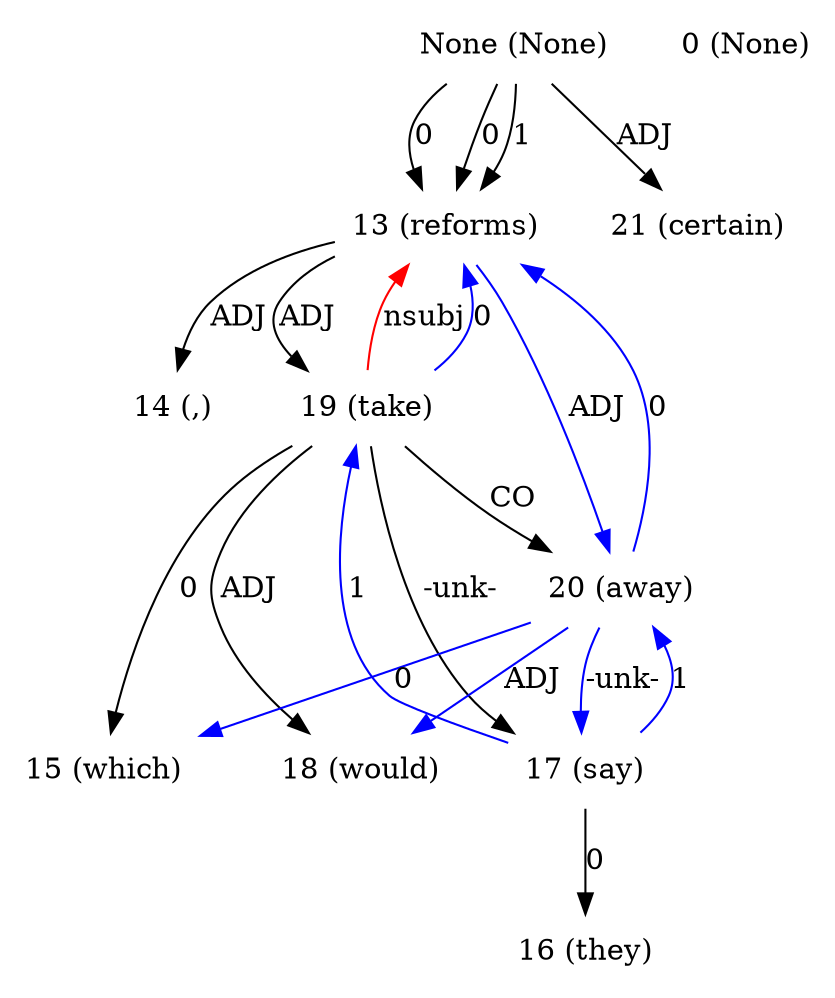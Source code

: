 digraph G{
edge [dir=forward]
node [shape=plaintext]

None [label="None (None)"]
None -> 13 [label="1"]
None [label="None (None)"]
None -> 13 [label="0"]
None [label="None (None)"]
None -> 13 [label="0"]
None [label="None (None)"]
None -> 21 [label="ADJ"]
0 [label="0 (None)"]
13 [label="13 (reforms)"]
13 -> 14 [label="ADJ"]
13 -> 19 [label="ADJ"]
13 -> 20 [label="ADJ", color="blue"]
19 -> 13 [label="nsubj", color="red"]
14 [label="14 (,)"]
15 [label="15 (which)"]
16 [label="16 (they)"]
17 [label="17 (say)"]
17 -> 19 [label="1", color="blue"]
17 -> 20 [label="1", color="blue"]
17 -> 16 [label="0"]
18 [label="18 (would)"]
19 [label="19 (take)"]
19 -> 20 [label="CO"]
19 -> 15 [label="0"]
19 -> 13 [label="0", color="blue"]
19 -> 18 [label="ADJ"]
19 -> 17 [label="-unk-"]
20 [label="20 (away)"]
20 -> 15 [label="0", color="blue"]
20 -> 13 [label="0", color="blue"]
20 -> 18 [label="ADJ", color="blue"]
20 -> 17 [label="-unk-", color="blue"]
21 [label="21 (certain)"]
}
